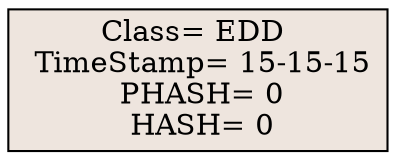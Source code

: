 digraph G { 
736787[shape=record, style=filled, fillcolor=seashell2,label="Class= EDD &#92;n TimeStamp= 15-15-15&#92;n PHASH= 0&#92;n HASH= 0"];
}
